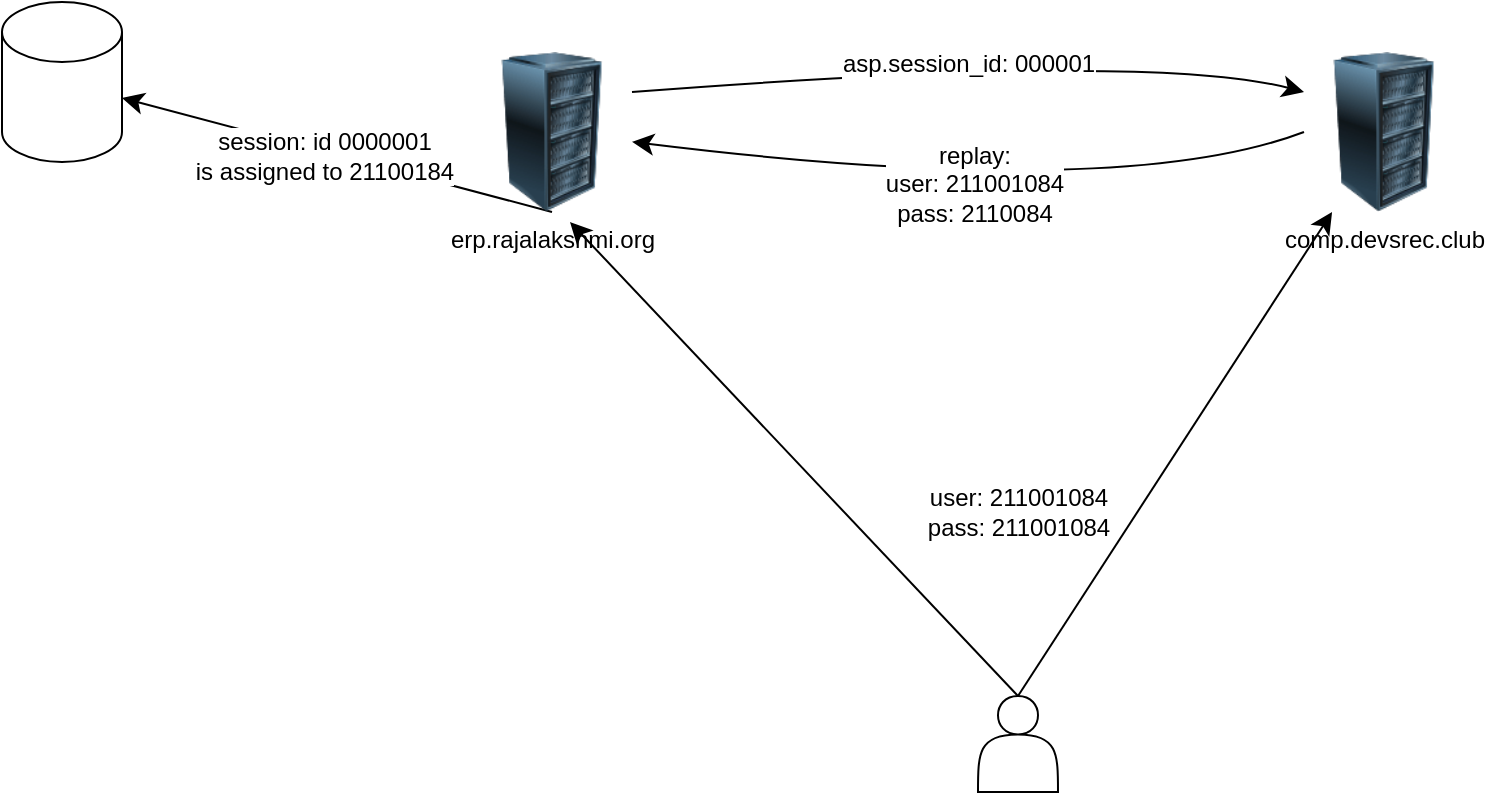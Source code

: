 <mxfile version="24.7.6">
  <diagram name="Page-1" id="qIa0hlraXOXYDwAOCz4L">
    <mxGraphModel dx="1834" dy="1226" grid="0" gridSize="10" guides="1" tooltips="1" connect="1" arrows="1" fold="1" page="0" pageScale="1" pageWidth="850" pageHeight="1100" math="0" shadow="0">
      <root>
        <mxCell id="0" />
        <mxCell id="1" parent="0" />
        <mxCell id="C-H81hd3osmLKjWRAivN-9" style="edgeStyle=none;curved=1;rounded=0;orthogonalLoop=1;jettySize=auto;html=1;exitX=1;exitY=0.25;exitDx=0;exitDy=0;entryX=0;entryY=0.25;entryDx=0;entryDy=0;fontSize=12;startSize=8;endSize=8;" edge="1" parent="1" source="C-H81hd3osmLKjWRAivN-1" target="C-H81hd3osmLKjWRAivN-3">
          <mxGeometry relative="1" as="geometry">
            <Array as="points">
              <mxPoint x="184" y="-80" />
            </Array>
          </mxGeometry>
        </mxCell>
        <mxCell id="C-H81hd3osmLKjWRAivN-10" value="asp.session_id: 000001" style="edgeLabel;html=1;align=center;verticalAlign=middle;resizable=0;points=[];fontSize=12;" vertex="1" connectable="0" parent="C-H81hd3osmLKjWRAivN-9">
          <mxGeometry x="-0.006" y="1" relative="1" as="geometry">
            <mxPoint as="offset" />
          </mxGeometry>
        </mxCell>
        <mxCell id="C-H81hd3osmLKjWRAivN-13" style="edgeStyle=none;curved=1;rounded=0;orthogonalLoop=1;jettySize=auto;html=1;exitX=0.5;exitY=1;exitDx=0;exitDy=0;fontSize=12;startSize=8;endSize=8;" edge="1" parent="1" source="C-H81hd3osmLKjWRAivN-1" target="C-H81hd3osmLKjWRAivN-12">
          <mxGeometry relative="1" as="geometry" />
        </mxCell>
        <mxCell id="C-H81hd3osmLKjWRAivN-14" value="session: id 0000001&lt;div&gt;is assigned to 21100184&lt;/div&gt;" style="edgeLabel;html=1;align=center;verticalAlign=middle;resizable=0;points=[];fontSize=12;" vertex="1" connectable="0" parent="C-H81hd3osmLKjWRAivN-13">
          <mxGeometry x="0.055" y="2" relative="1" as="geometry">
            <mxPoint as="offset" />
          </mxGeometry>
        </mxCell>
        <mxCell id="C-H81hd3osmLKjWRAivN-1" value="erp.rajalakshmi.org" style="image;html=1;image=img/lib/clip_art/computers/Server_Rack_128x128.png" vertex="1" parent="1">
          <mxGeometry x="-155" y="-80" width="80" height="80" as="geometry" />
        </mxCell>
        <mxCell id="C-H81hd3osmLKjWRAivN-7" style="edgeStyle=none;curved=1;rounded=0;orthogonalLoop=1;jettySize=auto;html=1;exitX=0;exitY=0.5;exitDx=0;exitDy=0;fontSize=12;startSize=8;endSize=8;" edge="1" parent="1" source="C-H81hd3osmLKjWRAivN-3" target="C-H81hd3osmLKjWRAivN-1">
          <mxGeometry relative="1" as="geometry">
            <Array as="points">
              <mxPoint x="169" y="-5" />
            </Array>
          </mxGeometry>
        </mxCell>
        <mxCell id="C-H81hd3osmLKjWRAivN-8" value="replay:&lt;div&gt;user: 211001084&lt;br&gt;pass: 2110084&lt;/div&gt;" style="edgeLabel;html=1;align=center;verticalAlign=middle;resizable=0;points=[];fontSize=12;" vertex="1" connectable="0" parent="C-H81hd3osmLKjWRAivN-7">
          <mxGeometry relative="1" as="geometry">
            <mxPoint as="offset" />
          </mxGeometry>
        </mxCell>
        <mxCell id="C-H81hd3osmLKjWRAivN-3" value="comp.devsrec.club" style="image;html=1;image=img/lib/clip_art/computers/Server_Rack_128x128.png" vertex="1" parent="1">
          <mxGeometry x="261" y="-80" width="80" height="80" as="geometry" />
        </mxCell>
        <mxCell id="C-H81hd3osmLKjWRAivN-5" style="edgeStyle=none;curved=1;rounded=0;orthogonalLoop=1;jettySize=auto;html=1;exitX=0.5;exitY=0;exitDx=0;exitDy=0;fontSize=12;startSize=8;endSize=8;" edge="1" parent="1" source="C-H81hd3osmLKjWRAivN-4" target="C-H81hd3osmLKjWRAivN-3">
          <mxGeometry relative="1" as="geometry" />
        </mxCell>
        <mxCell id="C-H81hd3osmLKjWRAivN-6" value="user: 211001084&lt;br&gt;pass: 211001084" style="edgeLabel;html=1;align=center;verticalAlign=middle;resizable=0;points=[];fontSize=12;" vertex="1" connectable="0" parent="C-H81hd3osmLKjWRAivN-5">
          <mxGeometry x="0.052" y="3" relative="1" as="geometry">
            <mxPoint x="-80" y="36" as="offset" />
          </mxGeometry>
        </mxCell>
        <mxCell id="C-H81hd3osmLKjWRAivN-15" style="edgeStyle=none;curved=1;rounded=0;orthogonalLoop=1;jettySize=auto;html=1;exitX=0.5;exitY=0;exitDx=0;exitDy=0;fontSize=12;startSize=8;endSize=8;" edge="1" parent="1" source="C-H81hd3osmLKjWRAivN-4">
          <mxGeometry relative="1" as="geometry">
            <mxPoint x="-106" y="5" as="targetPoint" />
          </mxGeometry>
        </mxCell>
        <mxCell id="C-H81hd3osmLKjWRAivN-4" value="" style="shape=actor;whiteSpace=wrap;html=1;" vertex="1" parent="1">
          <mxGeometry x="98" y="242" width="40" height="48" as="geometry" />
        </mxCell>
        <mxCell id="C-H81hd3osmLKjWRAivN-11" style="edgeStyle=none;curved=1;rounded=0;orthogonalLoop=1;jettySize=auto;html=1;exitX=0.75;exitY=1;exitDx=0;exitDy=0;fontSize=12;startSize=8;endSize=8;" edge="1" parent="1" source="C-H81hd3osmLKjWRAivN-1" target="C-H81hd3osmLKjWRAivN-1">
          <mxGeometry relative="1" as="geometry" />
        </mxCell>
        <mxCell id="C-H81hd3osmLKjWRAivN-12" value="" style="shape=cylinder3;whiteSpace=wrap;html=1;boundedLbl=1;backgroundOutline=1;size=15;" vertex="1" parent="1">
          <mxGeometry x="-390" y="-105" width="60" height="80" as="geometry" />
        </mxCell>
      </root>
    </mxGraphModel>
  </diagram>
</mxfile>
